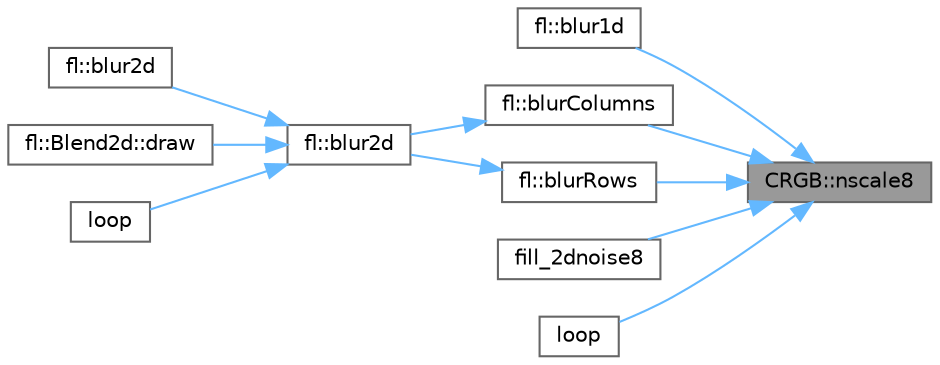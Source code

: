 digraph "CRGB::nscale8"
{
 // INTERACTIVE_SVG=YES
 // LATEX_PDF_SIZE
  bgcolor="transparent";
  edge [fontname=Helvetica,fontsize=10,labelfontname=Helvetica,labelfontsize=10];
  node [fontname=Helvetica,fontsize=10,shape=box,height=0.2,width=0.4];
  rankdir="RL";
  Node1 [id="Node000001",label="CRGB::nscale8",height=0.2,width=0.4,color="gray40", fillcolor="grey60", style="filled", fontcolor="black",tooltip="Scale down a RGB to N/256ths of its current brightness, using \"plain math\" dimming rules."];
  Node1 -> Node2 [id="edge1_Node000001_Node000002",dir="back",color="steelblue1",style="solid",tooltip=" "];
  Node2 [id="Node000002",label="fl::blur1d",height=0.2,width=0.4,color="grey40", fillcolor="white", style="filled",URL="$d5/d3d/group___color_blurs_gae274d00629fbcf59d98bea80f6f930ca.html#gae274d00629fbcf59d98bea80f6f930ca",tooltip="One-dimensional blur filter."];
  Node1 -> Node3 [id="edge2_Node000001_Node000003",dir="back",color="steelblue1",style="solid",tooltip=" "];
  Node3 [id="Node000003",label="fl::blurColumns",height=0.2,width=0.4,color="grey40", fillcolor="white", style="filled",URL="$d5/d3d/group___color_blurs_ga85831e1d1b3ea3468f0c4d39baf66378.html#ga85831e1d1b3ea3468f0c4d39baf66378",tooltip="Perform a blur1d() on every column of a rectangular matrix."];
  Node3 -> Node4 [id="edge3_Node000003_Node000004",dir="back",color="steelblue1",style="solid",tooltip=" "];
  Node4 [id="Node000004",label="fl::blur2d",height=0.2,width=0.4,color="grey40", fillcolor="white", style="filled",URL="$d5/d3d/group___color_blurs_ga868989588bffbf00f97f91e6d98adc8d.html#ga868989588bffbf00f97f91e6d98adc8d",tooltip="Two-dimensional blur filter."];
  Node4 -> Node5 [id="edge4_Node000004_Node000005",dir="back",color="steelblue1",style="solid",tooltip=" "];
  Node5 [id="Node000005",label="fl::blur2d",height=0.2,width=0.4,color="grey40", fillcolor="white", style="filled",URL="$d5/d3d/group___color_blurs_gafb10f52a1f3cdb00cc0da4af14239341.html#gafb10f52a1f3cdb00cc0da4af14239341",tooltip="Legacy version of blur2d, which does not require an XYMap but instead implicitly binds to XY() functi..."];
  Node4 -> Node6 [id="edge5_Node000004_Node000006",dir="back",color="steelblue1",style="solid",tooltip=" "];
  Node6 [id="Node000006",label="fl::Blend2d::draw",height=0.2,width=0.4,color="grey40", fillcolor="white", style="filled",URL="$dc/d2b/classfl_1_1_blend2d_ad965648c61fd795366282d3b797a612f.html#ad965648c61fd795366282d3b797a612f",tooltip=" "];
  Node4 -> Node7 [id="edge6_Node000004_Node000007",dir="back",color="steelblue1",style="solid",tooltip=" "];
  Node7 [id="Node000007",label="loop",height=0.2,width=0.4,color="grey40", fillcolor="white", style="filled",URL="$df/d42/_blur2d_8ino_afe461d27b9c48d5921c00d521181f12f.html#afe461d27b9c48d5921c00d521181f12f",tooltip=" "];
  Node1 -> Node8 [id="edge7_Node000001_Node000008",dir="back",color="steelblue1",style="solid",tooltip=" "];
  Node8 [id="Node000008",label="fl::blurRows",height=0.2,width=0.4,color="grey40", fillcolor="white", style="filled",URL="$d5/d3d/group___color_blurs_gae784c48b029a7a4da1f0e831792f2aae.html#gae784c48b029a7a4da1f0e831792f2aae",tooltip="Perform a blur1d() on every row of a rectangular matrix."];
  Node8 -> Node4 [id="edge8_Node000008_Node000004",dir="back",color="steelblue1",style="solid",tooltip=" "];
  Node1 -> Node9 [id="edge9_Node000001_Node000009",dir="back",color="steelblue1",style="solid",tooltip=" "];
  Node9 [id="Node000009",label="fill_2dnoise8",height=0.2,width=0.4,color="grey40", fillcolor="white", style="filled",URL="$de/da4/group___noise_fill_ga6fcc17e60eac4b9dbb620f7e354177f1.html#ga6fcc17e60eac4b9dbb620f7e354177f1",tooltip="Fill an LED matrix with random colors, using 8-bit noise."];
  Node1 -> Node10 [id="edge10_Node000001_Node000010",dir="back",color="steelblue1",style="solid",tooltip=" "];
  Node10 [id="Node000010",label="loop",height=0.2,width=0.4,color="grey40", fillcolor="white", style="filled",URL="$d4/d06/curr_8h_afe461d27b9c48d5921c00d521181f12f.html#afe461d27b9c48d5921c00d521181f12f",tooltip=" "];
}
